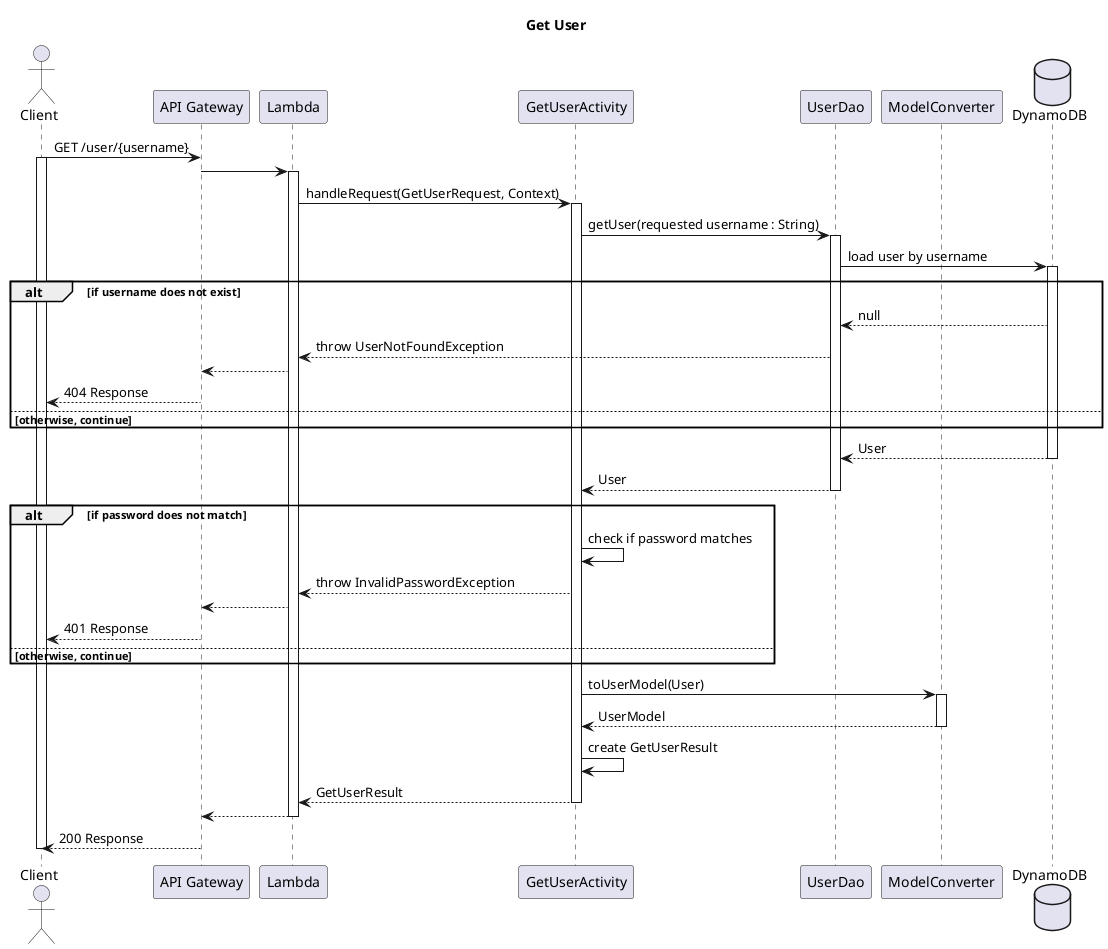 @startuml
title Get User

actor Client
participant "API Gateway" as APIGateway
participant Lambda
participant GetUserActivity
participant UserDao
participant ModelConverter
database DynamoDB

Client -> APIGateway : GET /user/{username}
activate Client
APIGateway -> Lambda
activate Lambda


Lambda -> GetUserActivity :  handleRequest(GetUserRequest, Context)
activate GetUserActivity
GetUserActivity -> UserDao : getUser(requested username : String)
activate UserDao
UserDao -> DynamoDB : load user by username
activate DynamoDB
alt if username does not exist
    UserDao <-- DynamoDB : null
    Lambda <-- UserDao : throw UserNotFoundException
    APIGateway <-- Lambda
    Client <-- APIGateway : 404 Response
else otherwise, continue
end

UserDao <-- DynamoDB : User
deactivate DynamoDB
GetUserActivity <-- UserDao : User
deactivate UserDao
alt if password does not match
   GetUserActivity -> GetUserActivity : check if password matches
    Lambda <-- GetUserActivity : throw InvalidPasswordException
    APIGateway <-- Lambda
    Client <-- APIGateway : 401 Response
else otherwise, continue
end
GetUserActivity -> ModelConverter : toUserModel(User)
activate ModelConverter
GetUserActivity <-- ModelConverter : UserModel
deactivate ModelConverter
GetUserActivity -> GetUserActivity : create GetUserResult
Lambda <-- GetUserActivity : GetUserResult
deactivate GetUserActivity

APIGateway <-- Lambda

deactivate Lambda
Client <-- APIGateway : 200 Response
deactivate Client
@enduml